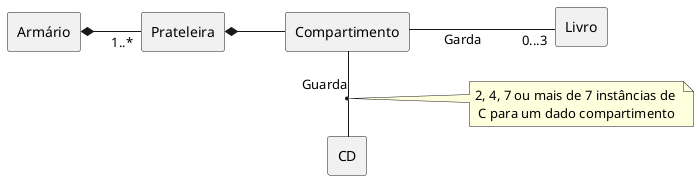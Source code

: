 @startuml mod03ima04
skinparam Linetype ortho
allow_mixing
rectangle "Armário" as ar
rectangle "Prateleira" as pr
rectangle "Compartimento" as co
rectangle "CD" as cd
rectangle "Livro" as li
note "2, 4, 7 ou mais de 7 instâncias de \n C para um dado compartimento" as ou
left to right direction
ar *--"1..*"pr
pr *-- co
co -left- cd : Guarda
(co, cd) .. ou
co --"0...3"li : Garda 
@enduml
